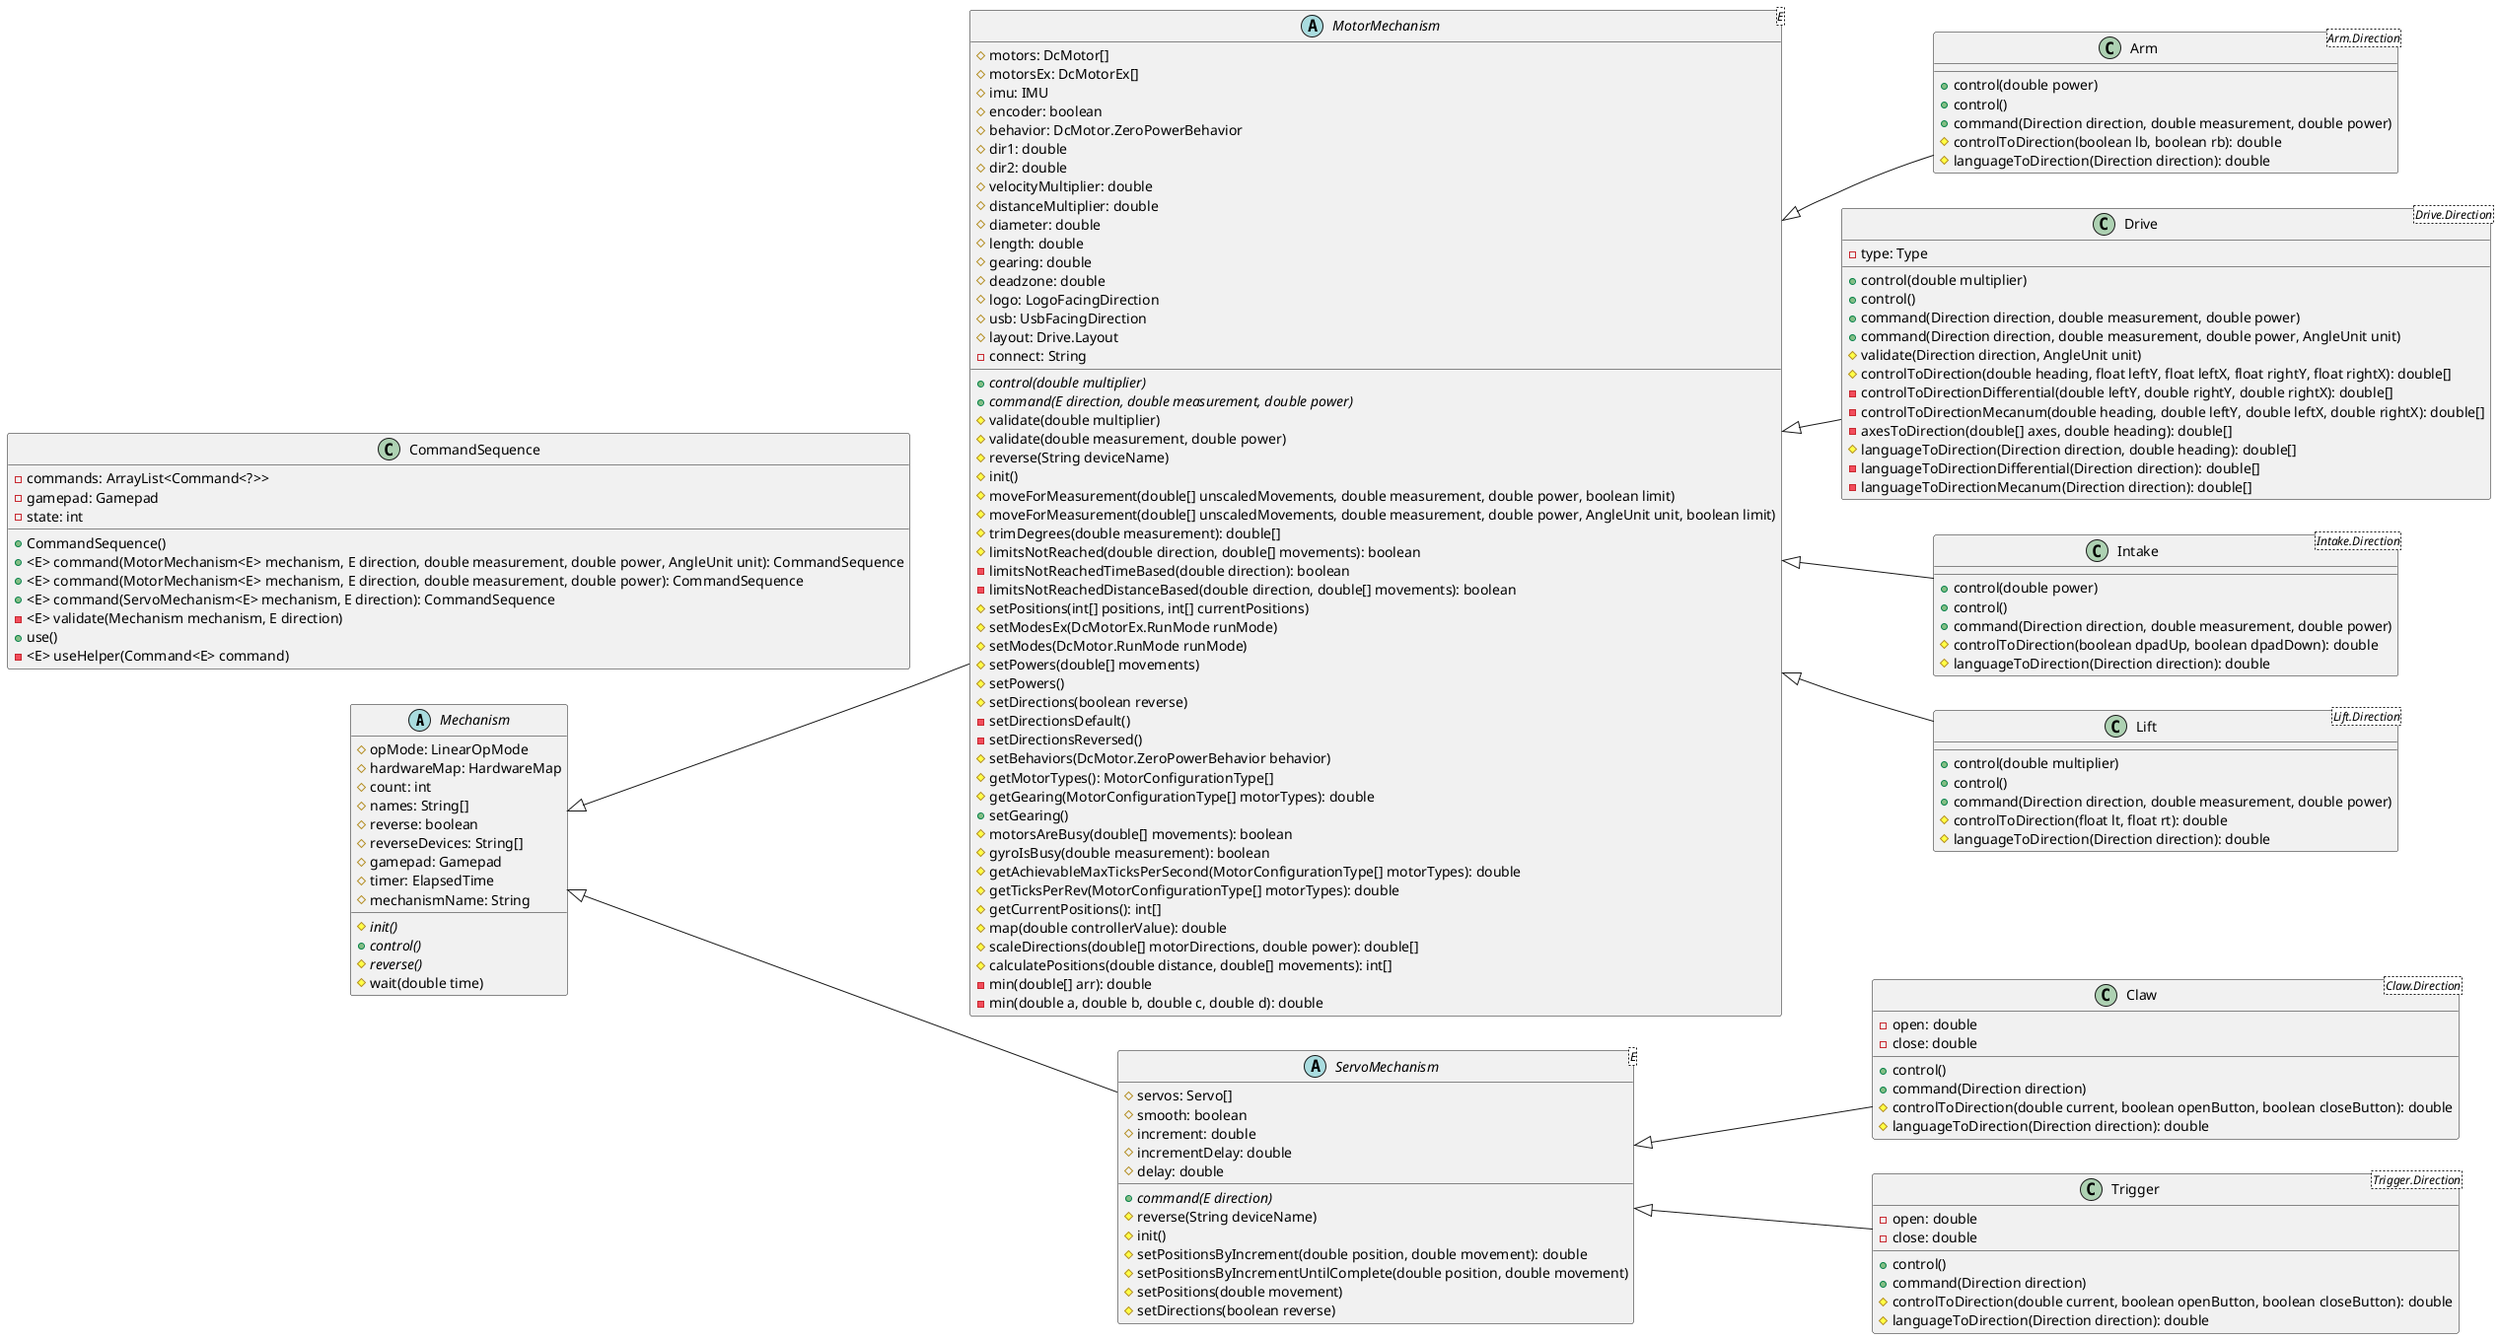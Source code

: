 @startuml

left to right direction

abstract class Mechanism {
    # opMode: LinearOpMode
    # hardwareMap: HardwareMap
    # count: int
    # names: String[]
    # reverse: boolean
    # reverseDevices: String[]
    # gamepad: Gamepad
    # timer: ElapsedTime
    # mechanismName: String
    {abstract}# init()
    {abstract}+ control()
    {abstract}# reverse()
    # wait(double time)
}

abstract class MotorMechanism<E> {
    # motors: DcMotor[] 
    # motorsEx: DcMotorEx[] 
    # imu: IMU
    # encoder: boolean
    # behavior: DcMotor.ZeroPowerBehavior
    # dir1: double
    # dir2: double
    # velocityMultiplier: double
    # distanceMultiplier: double
    # diameter: double
    # length: double
    # gearing: double
    # deadzone: double
    # logo: LogoFacingDirection
    # usb: UsbFacingDirection
    # layout: Drive.Layout
    - connect: String
    {abstract}+ control(double multiplier)
    {abstract}+ command(E direction, double measurement, double power)
    # validate(double multiplier)
    # validate(double measurement, double power)
    # reverse(String deviceName)
    # init()
    # moveForMeasurement(double[] unscaledMovements, double measurement, double power, boolean limit)
    # moveForMeasurement(double[] unscaledMovements, double measurement, double power, AngleUnit unit, boolean limit)
    # trimDegrees(double measurement): double[]
    # limitsNotReached(double direction, double[] movements): boolean
    - limitsNotReachedTimeBased(double direction): boolean
    - limitsNotReachedDistanceBased(double direction, double[] movements): boolean
    # setPositions(int[] positions, int[] currentPositions)
    # setModesEx(DcMotorEx.RunMode runMode)
    # setModes(DcMotor.RunMode runMode)
    # setPowers(double[] movements)
    # setPowers()
    # setDirections(boolean reverse)
    - setDirectionsDefault()
    - setDirectionsReversed()
    # setBehaviors(DcMotor.ZeroPowerBehavior behavior)
    # getMotorTypes(): MotorConfigurationType[]
    # getGearing(MotorConfigurationType[] motorTypes): double
    + setGearing()
    # motorsAreBusy(double[] movements): boolean
    # gyroIsBusy(double measurement): boolean
    # getAchievableMaxTicksPerSecond(MotorConfigurationType[] motorTypes): double
    # getTicksPerRev(MotorConfigurationType[] motorTypes): double
    # getCurrentPositions(): int[]
    # map(double controllerValue): double
    # scaleDirections(double[] motorDirections, double power): double[]
    # calculatePositions(double distance, double[] movements): int[]
    - min(double[] arr): double
    - min(double a, double b, double c, double d): double
}

abstract class ServoMechanism<E> {
    # servos: Servo[]
    # smooth: boolean
    # increment: double
    # incrementDelay: double
    # delay: double
    {abstract}+ command(E direction)
    # reverse(String deviceName)
    # init()
    # setPositionsByIncrement(double position, double movement): double
    # setPositionsByIncrementUntilComplete(double position, double movement)
    # setPositions(double movement)
    # setDirections(boolean reverse)
}

class CommandSequence {
    - commands: ArrayList<Command<?>>
    - gamepad: Gamepad
    - state: int
    + CommandSequence()
    + <E> command(MotorMechanism<E> mechanism, E direction, double measurement, double power, AngleUnit unit): CommandSequence
    + <E> command(MotorMechanism<E> mechanism, E direction, double measurement, double power): CommandSequence
    + <E> command(ServoMechanism<E> mechanism, E direction): CommandSequence
    - <E> validate(Mechanism mechanism, E direction)
    + use()
    - <E> useHelper(Command<E> command)
}

class Arm<Arm.Direction> {
    + control(double power)
    + control()
    + command(Direction direction, double measurement, double power)
    # controlToDirection(boolean lb, boolean rb): double
    # languageToDirection(Direction direction): double
}

class Claw<Claw.Direction> {
    - open: double
    - close: double
    + control()
    + command(Direction direction)
    # controlToDirection(double current, boolean openButton, boolean closeButton): double
    # languageToDirection(Direction direction): double
}

class Drive<Drive.Direction> {
    - type: Type
    + control(double multiplier)
    + control()
    + command(Direction direction, double measurement, double power)
    + command(Direction direction, double measurement, double power, AngleUnit unit)
    # validate(Direction direction, AngleUnit unit)
    # controlToDirection(double heading, float leftY, float leftX, float rightY, float rightX): double[]
    - controlToDirectionDifferential(double leftY, double rightY, double rightX): double[]
    - controlToDirectionMecanum(double heading, double leftY, double leftX, double rightX): double[]
    - axesToDirection(double[] axes, double heading): double[]
    # languageToDirection(Direction direction, double heading): double[]
    - languageToDirectionDifferential(Direction direction): double[]
    - languageToDirectionMecanum(Direction direction): double[]
}

class Intake<Intake.Direction> {
    + control(double power)
    + control()
    + command(Direction direction, double measurement, double power)
    # controlToDirection(boolean dpadUp, boolean dpadDown): double
    # languageToDirection(Direction direction): double
}

class Lift<Lift.Direction> {
    + control(double multiplier)
    + control()
    + command(Direction direction, double measurement, double power)
    # controlToDirection(float lt, float rt): double
    # languageToDirection(Direction direction): double
}

class Trigger<Trigger.Direction> {
    - open: double
    - close: double
    + control()
    + command(Direction direction)
    # controlToDirection(double current, boolean openButton, boolean closeButton): double
    # languageToDirection(Direction direction): double
}

Mechanism <|-- MotorMechanism
Mechanism <|-- ServoMechanism

MotorMechanism <|-- Arm
ServoMechanism <|-- Claw
MotorMechanism <|-- Drive
MotorMechanism <|-- Intake
MotorMechanism <|-- Lift
ServoMechanism <|-- Trigger

@enduml